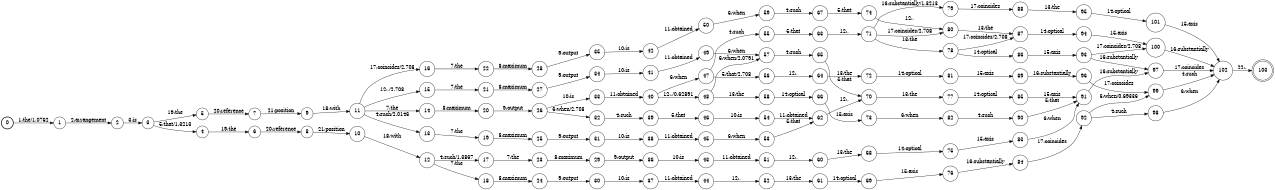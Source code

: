 digraph FST {
rankdir = LR;
size = "8.5,11";
label = "";
center = 1;
orientation = Portrait;
ranksep = "0.4";
nodesep = "0.25";
0 [label = "0", shape = circle, style = bold, fontsize = 14]
	0 -> 1 [label = "1:the/1.0762", fontsize = 14];
1 [label = "1", shape = circle, style = solid, fontsize = 14]
	1 -> 2 [label = "2:arrangement", fontsize = 14];
2 [label = "2", shape = circle, style = solid, fontsize = 14]
	2 -> 3 [label = "3:is", fontsize = 14];
3 [label = "3", shape = circle, style = solid, fontsize = 14]
	3 -> 5 [label = "19:the", fontsize = 14];
	3 -> 4 [label = "5:that/1.3213", fontsize = 14];
4 [label = "4", shape = circle, style = solid, fontsize = 14]
	4 -> 6 [label = "19:the", fontsize = 14];
5 [label = "5", shape = circle, style = solid, fontsize = 14]
	5 -> 7 [label = "20:reference", fontsize = 14];
6 [label = "6", shape = circle, style = solid, fontsize = 14]
	6 -> 8 [label = "20:reference", fontsize = 14];
7 [label = "7", shape = circle, style = solid, fontsize = 14]
	7 -> 9 [label = "21:position", fontsize = 14];
8 [label = "8", shape = circle, style = solid, fontsize = 14]
	8 -> 10 [label = "21:position", fontsize = 14];
9 [label = "9", shape = circle, style = solid, fontsize = 14]
	9 -> 11 [label = "18:with", fontsize = 14];
10 [label = "10", shape = circle, style = solid, fontsize = 14]
	10 -> 12 [label = "18:with", fontsize = 14];
11 [label = "11", shape = circle, style = solid, fontsize = 14]
	11 -> 14 [label = "7:the", fontsize = 14];
	11 -> 13 [label = "4:such/2.0146", fontsize = 14];
	11 -> 15 [label = "12:,/2.708", fontsize = 14];
	11 -> 16 [label = "17:coincides/2.708", fontsize = 14];
12 [label = "12", shape = circle, style = solid, fontsize = 14]
	12 -> 18 [label = "7:the", fontsize = 14];
	12 -> 17 [label = "4:such/1.3867", fontsize = 14];
13 [label = "13", shape = circle, style = solid, fontsize = 14]
	13 -> 19 [label = "7:the", fontsize = 14];
14 [label = "14", shape = circle, style = solid, fontsize = 14]
	14 -> 20 [label = "8:maximum", fontsize = 14];
15 [label = "15", shape = circle, style = solid, fontsize = 14]
	15 -> 21 [label = "7:the", fontsize = 14];
16 [label = "16", shape = circle, style = solid, fontsize = 14]
	16 -> 22 [label = "7:the", fontsize = 14];
17 [label = "17", shape = circle, style = solid, fontsize = 14]
	17 -> 23 [label = "7:the", fontsize = 14];
18 [label = "18", shape = circle, style = solid, fontsize = 14]
	18 -> 24 [label = "8:maximum", fontsize = 14];
19 [label = "19", shape = circle, style = solid, fontsize = 14]
	19 -> 25 [label = "8:maximum", fontsize = 14];
20 [label = "20", shape = circle, style = solid, fontsize = 14]
	20 -> 26 [label = "9:output", fontsize = 14];
21 [label = "21", shape = circle, style = solid, fontsize = 14]
	21 -> 27 [label = "8:maximum", fontsize = 14];
22 [label = "22", shape = circle, style = solid, fontsize = 14]
	22 -> 28 [label = "8:maximum", fontsize = 14];
23 [label = "23", shape = circle, style = solid, fontsize = 14]
	23 -> 29 [label = "8:maximum", fontsize = 14];
24 [label = "24", shape = circle, style = solid, fontsize = 14]
	24 -> 30 [label = "9:output", fontsize = 14];
25 [label = "25", shape = circle, style = solid, fontsize = 14]
	25 -> 31 [label = "9:output", fontsize = 14];
26 [label = "26", shape = circle, style = solid, fontsize = 14]
	26 -> 33 [label = "10:is", fontsize = 14];
	26 -> 32 [label = "6:when/2.708", fontsize = 14];
27 [label = "27", shape = circle, style = solid, fontsize = 14]
	27 -> 34 [label = "9:output", fontsize = 14];
28 [label = "28", shape = circle, style = solid, fontsize = 14]
	28 -> 35 [label = "9:output", fontsize = 14];
29 [label = "29", shape = circle, style = solid, fontsize = 14]
	29 -> 36 [label = "9:output", fontsize = 14];
30 [label = "30", shape = circle, style = solid, fontsize = 14]
	30 -> 37 [label = "10:is", fontsize = 14];
31 [label = "31", shape = circle, style = solid, fontsize = 14]
	31 -> 38 [label = "10:is", fontsize = 14];
32 [label = "32", shape = circle, style = solid, fontsize = 14]
	32 -> 39 [label = "4:such", fontsize = 14];
33 [label = "33", shape = circle, style = solid, fontsize = 14]
	33 -> 40 [label = "11:obtained", fontsize = 14];
34 [label = "34", shape = circle, style = solid, fontsize = 14]
	34 -> 41 [label = "10:is", fontsize = 14];
35 [label = "35", shape = circle, style = solid, fontsize = 14]
	35 -> 42 [label = "10:is", fontsize = 14];
36 [label = "36", shape = circle, style = solid, fontsize = 14]
	36 -> 43 [label = "10:is", fontsize = 14];
37 [label = "37", shape = circle, style = solid, fontsize = 14]
	37 -> 44 [label = "11:obtained", fontsize = 14];
38 [label = "38", shape = circle, style = solid, fontsize = 14]
	38 -> 45 [label = "11:obtained", fontsize = 14];
39 [label = "39", shape = circle, style = solid, fontsize = 14]
	39 -> 46 [label = "5:that", fontsize = 14];
40 [label = "40", shape = circle, style = solid, fontsize = 14]
	40 -> 47 [label = "6:when", fontsize = 14];
	40 -> 48 [label = "12:,/0.62891", fontsize = 14];
41 [label = "41", shape = circle, style = solid, fontsize = 14]
	41 -> 49 [label = "11:obtained", fontsize = 14];
42 [label = "42", shape = circle, style = solid, fontsize = 14]
	42 -> 50 [label = "11:obtained", fontsize = 14];
43 [label = "43", shape = circle, style = solid, fontsize = 14]
	43 -> 51 [label = "11:obtained", fontsize = 14];
44 [label = "44", shape = circle, style = solid, fontsize = 14]
	44 -> 52 [label = "12:,", fontsize = 14];
45 [label = "45", shape = circle, style = solid, fontsize = 14]
	45 -> 53 [label = "6:when", fontsize = 14];
46 [label = "46", shape = circle, style = solid, fontsize = 14]
	46 -> 54 [label = "10:is", fontsize = 14];
47 [label = "47", shape = circle, style = solid, fontsize = 14]
	47 -> 55 [label = "4:such", fontsize = 14];
	47 -> 56 [label = "5:that/2.708", fontsize = 14];
48 [label = "48", shape = circle, style = solid, fontsize = 14]
	48 -> 58 [label = "13:the", fontsize = 14];
	48 -> 57 [label = "6:when/2.0791", fontsize = 14];
49 [label = "49", shape = circle, style = solid, fontsize = 14]
	49 -> 57 [label = "6:when", fontsize = 14];
50 [label = "50", shape = circle, style = solid, fontsize = 14]
	50 -> 59 [label = "6:when", fontsize = 14];
51 [label = "51", shape = circle, style = solid, fontsize = 14]
	51 -> 60 [label = "12:,", fontsize = 14];
52 [label = "52", shape = circle, style = solid, fontsize = 14]
	52 -> 61 [label = "13:the", fontsize = 14];
53 [label = "53", shape = circle, style = solid, fontsize = 14]
	53 -> 62 [label = "5:that", fontsize = 14];
54 [label = "54", shape = circle, style = solid, fontsize = 14]
	54 -> 62 [label = "11:obtained", fontsize = 14];
55 [label = "55", shape = circle, style = solid, fontsize = 14]
	55 -> 63 [label = "5:that", fontsize = 14];
56 [label = "56", shape = circle, style = solid, fontsize = 14]
	56 -> 64 [label = "12:,", fontsize = 14];
57 [label = "57", shape = circle, style = solid, fontsize = 14]
	57 -> 65 [label = "4:such", fontsize = 14];
58 [label = "58", shape = circle, style = solid, fontsize = 14]
	58 -> 66 [label = "14:optical", fontsize = 14];
59 [label = "59", shape = circle, style = solid, fontsize = 14]
	59 -> 67 [label = "4:such", fontsize = 14];
60 [label = "60", shape = circle, style = solid, fontsize = 14]
	60 -> 68 [label = "13:the", fontsize = 14];
61 [label = "61", shape = circle, style = solid, fontsize = 14]
	61 -> 69 [label = "14:optical", fontsize = 14];
62 [label = "62", shape = circle, style = solid, fontsize = 14]
	62 -> 70 [label = "12:,", fontsize = 14];
63 [label = "63", shape = circle, style = solid, fontsize = 14]
	63 -> 71 [label = "12:,", fontsize = 14];
64 [label = "64", shape = circle, style = solid, fontsize = 14]
	64 -> 72 [label = "13:the", fontsize = 14];
65 [label = "65", shape = circle, style = solid, fontsize = 14]
	65 -> 70 [label = "5:that", fontsize = 14];
66 [label = "66", shape = circle, style = solid, fontsize = 14]
	66 -> 73 [label = "15:axis", fontsize = 14];
67 [label = "67", shape = circle, style = solid, fontsize = 14]
	67 -> 74 [label = "5:that", fontsize = 14];
68 [label = "68", shape = circle, style = solid, fontsize = 14]
	68 -> 75 [label = "14:optical", fontsize = 14];
69 [label = "69", shape = circle, style = solid, fontsize = 14]
	69 -> 76 [label = "15:axis", fontsize = 14];
70 [label = "70", shape = circle, style = solid, fontsize = 14]
	70 -> 77 [label = "13:the", fontsize = 14];
71 [label = "71", shape = circle, style = solid, fontsize = 14]
	71 -> 78 [label = "13:the", fontsize = 14];
	71 -> 79 [label = "16:substantially/1.3213", fontsize = 14];
	71 -> 80 [label = "17:coincides/2.708", fontsize = 14];
72 [label = "72", shape = circle, style = solid, fontsize = 14]
	72 -> 81 [label = "14:optical", fontsize = 14];
73 [label = "73", shape = circle, style = solid, fontsize = 14]
	73 -> 82 [label = "6:when", fontsize = 14];
74 [label = "74", shape = circle, style = solid, fontsize = 14]
	74 -> 80 [label = "12:,", fontsize = 14];
75 [label = "75", shape = circle, style = solid, fontsize = 14]
	75 -> 83 [label = "15:axis", fontsize = 14];
76 [label = "76", shape = circle, style = solid, fontsize = 14]
	76 -> 84 [label = "16:substantially", fontsize = 14];
77 [label = "77", shape = circle, style = solid, fontsize = 14]
	77 -> 85 [label = "14:optical", fontsize = 14];
78 [label = "78", shape = circle, style = solid, fontsize = 14]
	78 -> 86 [label = "14:optical", fontsize = 14];
	78 -> 87 [label = "17:coincides/2.708", fontsize = 14];
79 [label = "79", shape = circle, style = solid, fontsize = 14]
	79 -> 88 [label = "17:coincides", fontsize = 14];
80 [label = "80", shape = circle, style = solid, fontsize = 14]
	80 -> 87 [label = "13:the", fontsize = 14];
81 [label = "81", shape = circle, style = solid, fontsize = 14]
	81 -> 89 [label = "15:axis", fontsize = 14];
82 [label = "82", shape = circle, style = solid, fontsize = 14]
	82 -> 90 [label = "4:such", fontsize = 14];
83 [label = "83", shape = circle, style = solid, fontsize = 14]
	83 -> 91 [label = "6:when", fontsize = 14];
84 [label = "84", shape = circle, style = solid, fontsize = 14]
	84 -> 92 [label = "17:coincides", fontsize = 14];
85 [label = "85", shape = circle, style = solid, fontsize = 14]
	85 -> 91 [label = "15:axis", fontsize = 14];
86 [label = "86", shape = circle, style = solid, fontsize = 14]
	86 -> 93 [label = "15:axis", fontsize = 14];
87 [label = "87", shape = circle, style = solid, fontsize = 14]
	87 -> 94 [label = "14:optical", fontsize = 14];
88 [label = "88", shape = circle, style = solid, fontsize = 14]
	88 -> 95 [label = "13:the", fontsize = 14];
89 [label = "89", shape = circle, style = solid, fontsize = 14]
	89 -> 96 [label = "16:substantially", fontsize = 14];
90 [label = "90", shape = circle, style = solid, fontsize = 14]
	90 -> 91 [label = "5:that", fontsize = 14];
91 [label = "91", shape = circle, style = solid, fontsize = 14]
	91 -> 97 [label = "16:substantially", fontsize = 14];
92 [label = "92", shape = circle, style = solid, fontsize = 14]
	92 -> 98 [label = "4:such", fontsize = 14];
	92 -> 99 [label = "6:when/0.69336", fontsize = 14];
93 [label = "93", shape = circle, style = solid, fontsize = 14]
	93 -> 97 [label = "16:substantially", fontsize = 14];
	93 -> 100 [label = "17:coincides/2.708", fontsize = 14];
94 [label = "94", shape = circle, style = solid, fontsize = 14]
	94 -> 100 [label = "15:axis", fontsize = 14];
95 [label = "95", shape = circle, style = solid, fontsize = 14]
	95 -> 101 [label = "14:optical", fontsize = 14];
96 [label = "96", shape = circle, style = solid, fontsize = 14]
	96 -> 99 [label = "17:coincides", fontsize = 14];
97 [label = "97", shape = circle, style = solid, fontsize = 14]
	97 -> 102 [label = "17:coincides", fontsize = 14];
98 [label = "98", shape = circle, style = solid, fontsize = 14]
	98 -> 102 [label = "6:when", fontsize = 14];
99 [label = "99", shape = circle, style = solid, fontsize = 14]
	99 -> 102 [label = "4:such", fontsize = 14];
100 [label = "100", shape = circle, style = solid, fontsize = 14]
	100 -> 102 [label = "16:substantially", fontsize = 14];
101 [label = "101", shape = circle, style = solid, fontsize = 14]
	101 -> 102 [label = "15:axis", fontsize = 14];
102 [label = "102", shape = circle, style = solid, fontsize = 14]
	102 -> 103 [label = "22:.", fontsize = 14];
103 [label = "103", shape = doublecircle, style = solid, fontsize = 14]
}
